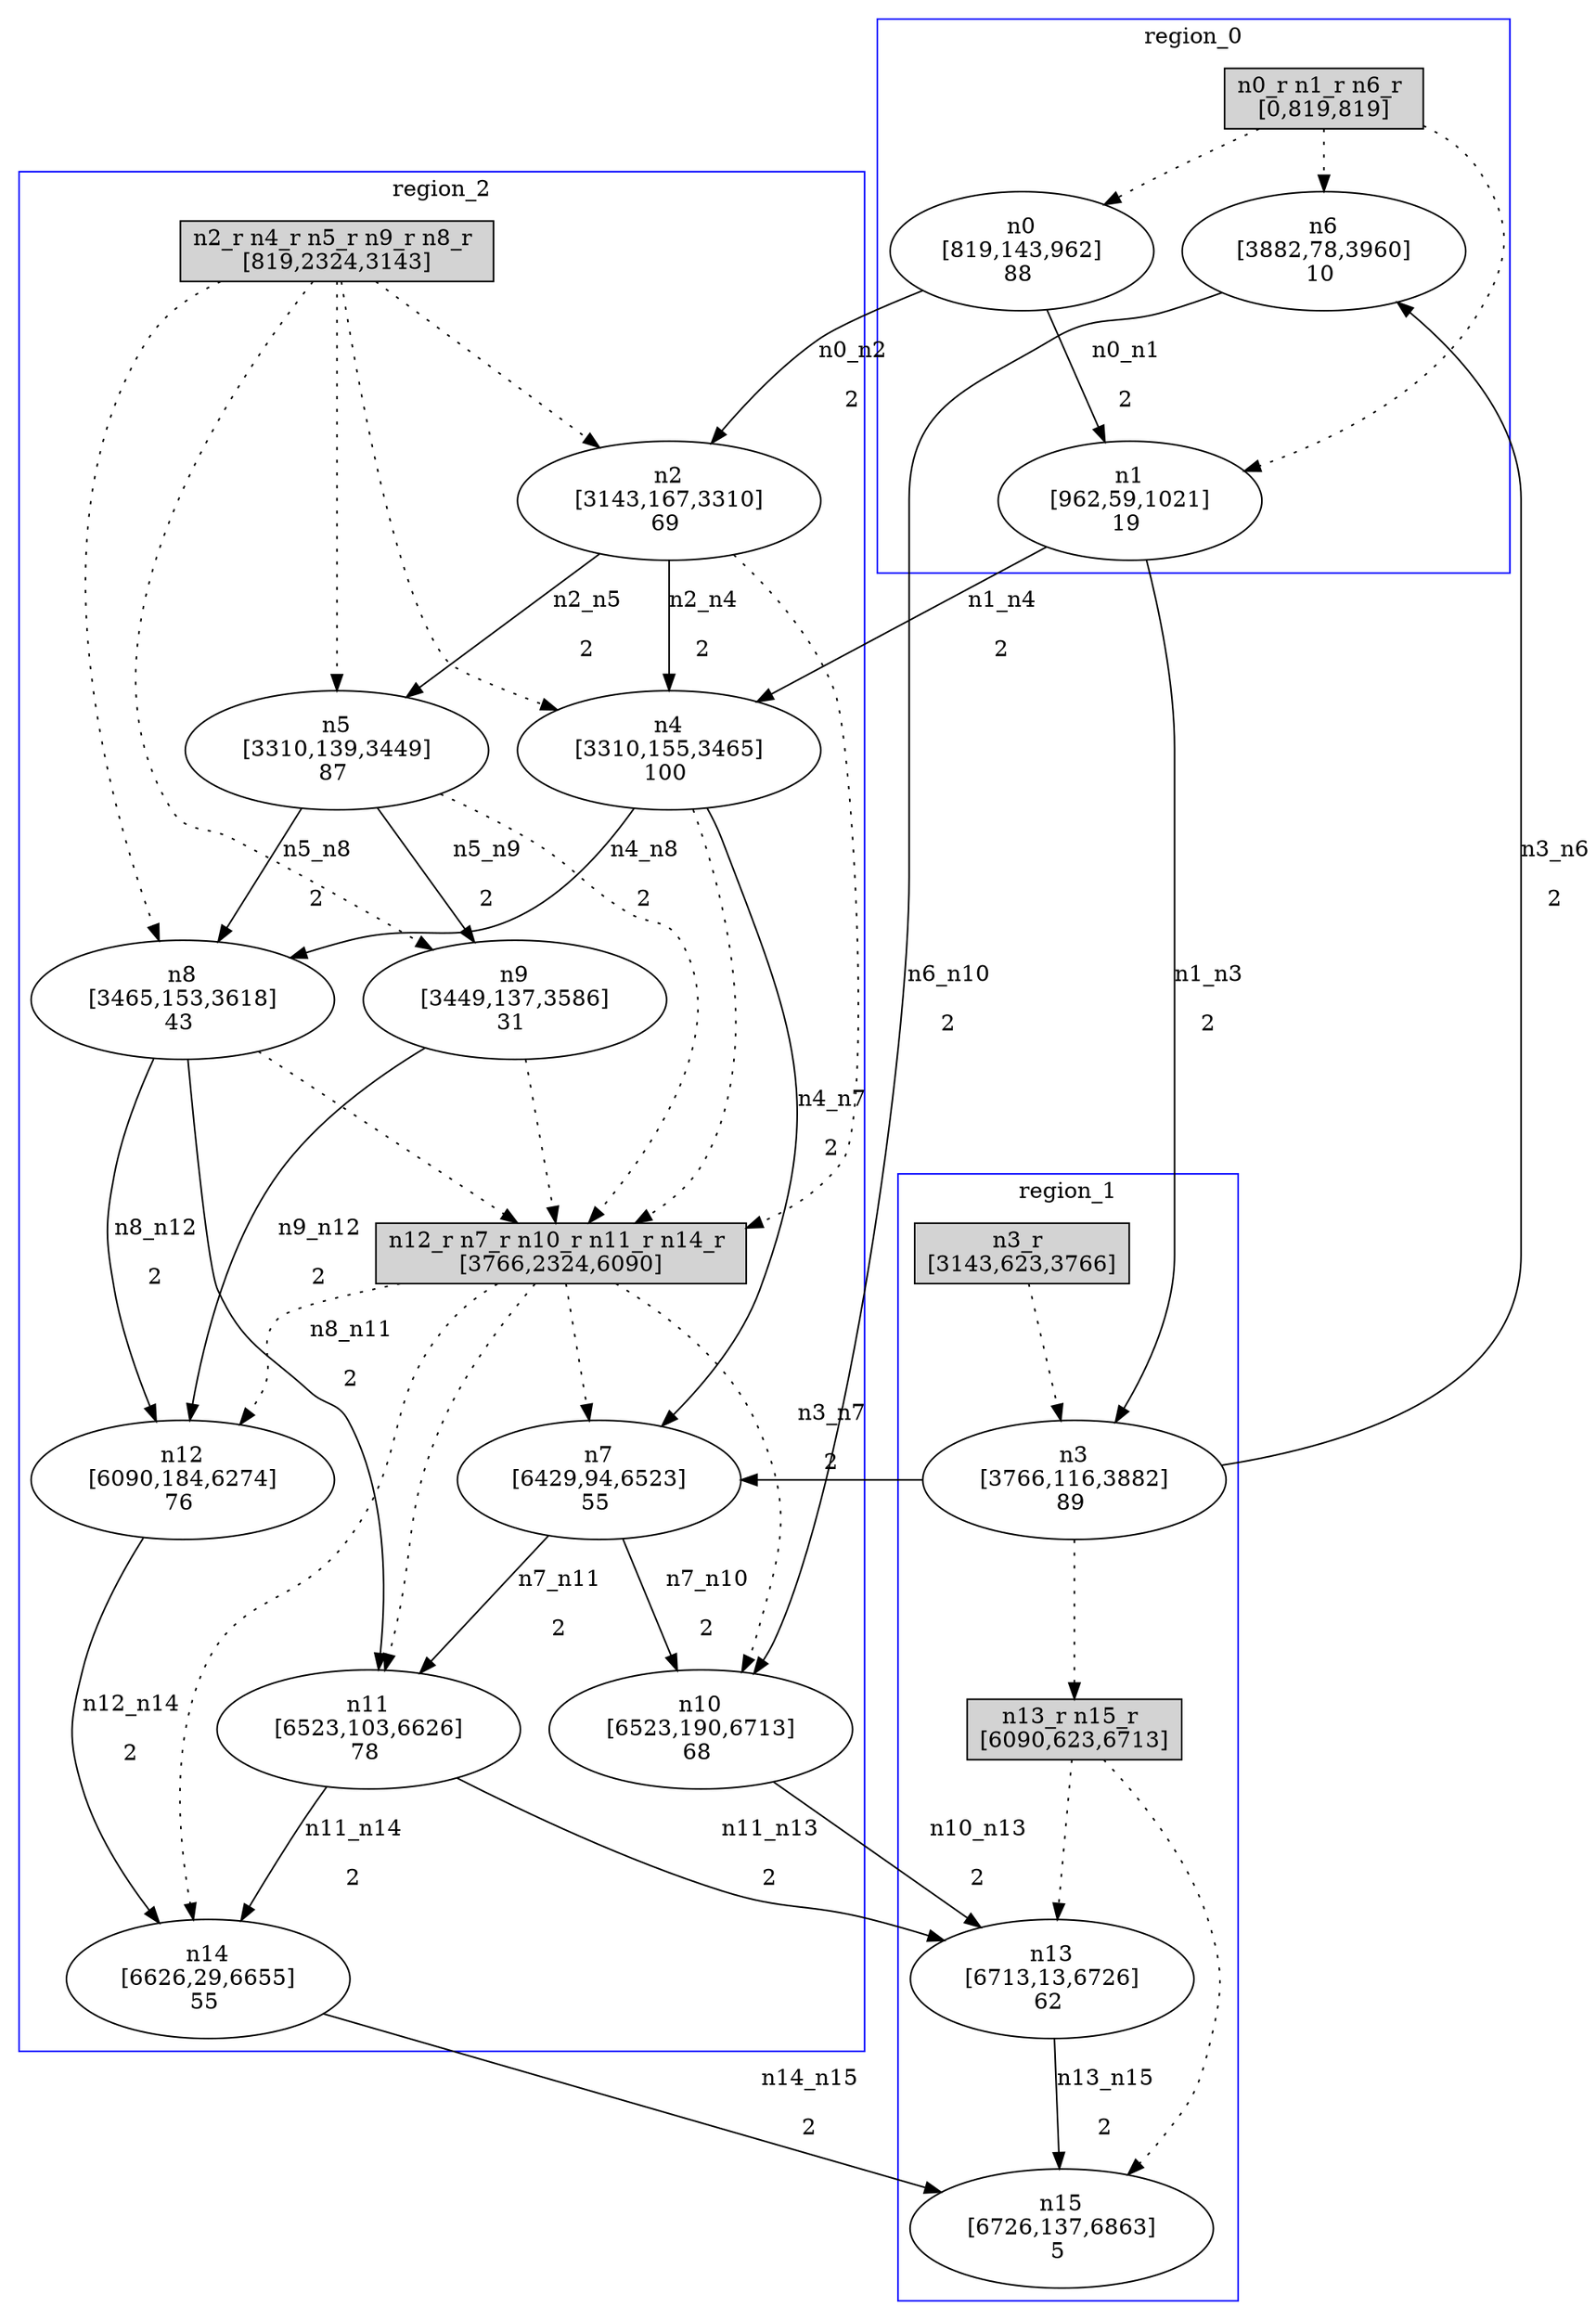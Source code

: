 //3-LSsolveMIPnSolStatus 2.
//4-SL 6863.
//5-LSsolveMIPsolveTime(double) 2.79725.
//6-reconfigurateNum(int) 5.
//7-reconfigurateTime(int) 6713.
digraph test_0 {
	size="28,40";
	subgraph cluster0 {
		stytle=filled;
		color=blue;
		label=region_0;
		reconfNode_0_1 [ shape = box, style = filled, label = "n0_r n1_r n6_r \n[0,819,819]" ];
		n0 [ label="n0\n[819,143,962]\n88 " ];
		n1 [ label="n1\n[962,59,1021]\n19 " ];
		n6 [ label="n6\n[3882,78,3960]\n10 " ];
		reconfNode_0_1 -> n0 [ style = dotted ];
		reconfNode_0_1 -> n1 [ style = dotted ];
		reconfNode_0_1 -> n6 [ style = dotted ];
	}
	subgraph cluster1 {
		stytle=filled;
		color=blue;
		label=region_1;
		reconfNode_1_1 [ shape = box, style = filled, label = "n3_r \n[3143,623,3766]" ];
		n3 [ label="n3\n[3766,116,3882]\n89 " ];
		reconfNode_1_1 -> n3 [ style = dotted ];
		n3 -> reconfNode_1_2 [ style = dotted ];
		reconfNode_1_2 [ shape = box, style = filled, label = "n13_r n15_r \n[6090,623,6713]" ];
		n13 [ label="n13\n[6713,13,6726]\n62 " ];
		n15 [ label="n15\n[6726,137,6863]\n5 " ];
		reconfNode_1_2 -> n13 [ style = dotted ];
		reconfNode_1_2 -> n15 [ style = dotted ];
	}
	subgraph cluster2 {
		stytle=filled;
		color=blue;
		label=region_2;
		reconfNode_2_1 [ shape = box, style = filled, label = "n2_r n4_r n5_r n9_r n8_r \n[819,2324,3143]" ];
		n2 [ label="n2\n[3143,167,3310]\n69 " ];
		n4 [ label="n4\n[3310,155,3465]\n100 " ];
		n5 [ label="n5\n[3310,139,3449]\n87 " ];
		n9 [ label="n9\n[3449,137,3586]\n31 " ];
		n8 [ label="n8\n[3465,153,3618]\n43 " ];
		reconfNode_2_1 -> n2 [ style = dotted ];
		reconfNode_2_1 -> n4 [ style = dotted ];
		reconfNode_2_1 -> n5 [ style = dotted ];
		reconfNode_2_1 -> n9 [ style = dotted ];
		reconfNode_2_1 -> n8 [ style = dotted ];
		n2 -> reconfNode_2_2 [ style = dotted ];
		n4 -> reconfNode_2_2 [ style = dotted ];
		n5 -> reconfNode_2_2 [ style = dotted ];
		n9 -> reconfNode_2_2 [ style = dotted ];
		n8 -> reconfNode_2_2 [ style = dotted ];
		reconfNode_2_2 [ shape = box, style = filled, label = "n12_r n7_r n10_r n11_r n14_r \n[3766,2324,6090]" ];
		n12 [ label="n12\n[6090,184,6274]\n76 " ];
		n7 [ label="n7\n[6429,94,6523]\n55 " ];
		n10 [ label="n10\n[6523,190,6713]\n68 " ];
		n11 [ label="n11\n[6523,103,6626]\n78 " ];
		n14 [ label="n14\n[6626,29,6655]\n55 " ];
		reconfNode_2_2 -> n12 [ style = dotted ];
		reconfNode_2_2 -> n7 [ style = dotted ];
		reconfNode_2_2 -> n10 [ style = dotted ];
		reconfNode_2_2 -> n11 [ style = dotted ];
		reconfNode_2_2 -> n14 [ style = dotted ];
	}
	n0 -> n1 [ label="n0_n1\n2" ];
	n0 -> n2 [ label="n0_n2\n2" ];
	n1 -> n3 [ label="n1_n3\n2" ];
	n1 -> n4 [ label="n1_n4\n2" ];
	n2 -> n4 [ label="n2_n4\n2" ];
	n2 -> n5 [ label="n2_n5\n2" ];
	n3 -> n6 [ label="n3_n6\n2" ];
	n3 -> n7 [ label="n3_n7\n2" ];
	n4 -> n7 [ label="n4_n7\n2" ];
	n4 -> n8 [ label="n4_n8\n2" ];
	n5 -> n8 [ label="n5_n8\n2" ];
	n5 -> n9 [ label="n5_n9\n2" ];
	n6 -> n10 [ label="n6_n10\n2" ];
	n7 -> n10 [ label="n7_n10\n2" ];
	n7 -> n11 [ label="n7_n11\n2" ];
	n8 -> n11 [ label="n8_n11\n2" ];
	n8 -> n12 [ label="n8_n12\n2" ];
	n9 -> n12 [ label="n9_n12\n2" ];
	n10 -> n13 [ label="n10_n13\n2" ];
	n11 -> n13 [ label="n11_n13\n2" ];
	n11 -> n14 [ label="n11_n14\n2" ];
	n12 -> n14 [ label="n12_n14\n2" ];
	n13 -> n15 [ label="n13_n15\n2" ];
	n14 -> n15 [ label="n14_n15\n2" ];
}
